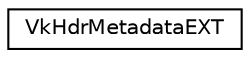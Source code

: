 digraph "Graphical Class Hierarchy"
{
 // LATEX_PDF_SIZE
  edge [fontname="Helvetica",fontsize="10",labelfontname="Helvetica",labelfontsize="10"];
  node [fontname="Helvetica",fontsize="10",shape=record];
  rankdir="LR";
  Node0 [label="VkHdrMetadataEXT",height=0.2,width=0.4,color="black", fillcolor="white", style="filled",URL="$d0/d2d/structVkHdrMetadataEXT.html",tooltip=" "];
}
